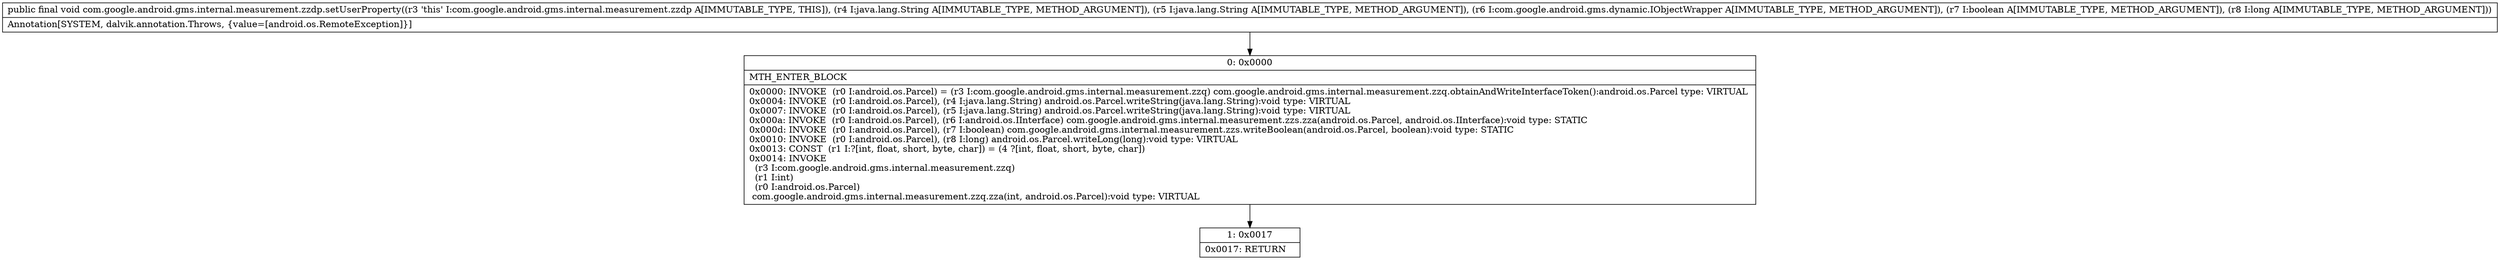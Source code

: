 digraph "CFG forcom.google.android.gms.internal.measurement.zzdp.setUserProperty(Ljava\/lang\/String;Ljava\/lang\/String;Lcom\/google\/android\/gms\/dynamic\/IObjectWrapper;ZJ)V" {
Node_0 [shape=record,label="{0\:\ 0x0000|MTH_ENTER_BLOCK\l|0x0000: INVOKE  (r0 I:android.os.Parcel) = (r3 I:com.google.android.gms.internal.measurement.zzq) com.google.android.gms.internal.measurement.zzq.obtainAndWriteInterfaceToken():android.os.Parcel type: VIRTUAL \l0x0004: INVOKE  (r0 I:android.os.Parcel), (r4 I:java.lang.String) android.os.Parcel.writeString(java.lang.String):void type: VIRTUAL \l0x0007: INVOKE  (r0 I:android.os.Parcel), (r5 I:java.lang.String) android.os.Parcel.writeString(java.lang.String):void type: VIRTUAL \l0x000a: INVOKE  (r0 I:android.os.Parcel), (r6 I:android.os.IInterface) com.google.android.gms.internal.measurement.zzs.zza(android.os.Parcel, android.os.IInterface):void type: STATIC \l0x000d: INVOKE  (r0 I:android.os.Parcel), (r7 I:boolean) com.google.android.gms.internal.measurement.zzs.writeBoolean(android.os.Parcel, boolean):void type: STATIC \l0x0010: INVOKE  (r0 I:android.os.Parcel), (r8 I:long) android.os.Parcel.writeLong(long):void type: VIRTUAL \l0x0013: CONST  (r1 I:?[int, float, short, byte, char]) = (4 ?[int, float, short, byte, char]) \l0x0014: INVOKE  \l  (r3 I:com.google.android.gms.internal.measurement.zzq)\l  (r1 I:int)\l  (r0 I:android.os.Parcel)\l com.google.android.gms.internal.measurement.zzq.zza(int, android.os.Parcel):void type: VIRTUAL \l}"];
Node_1 [shape=record,label="{1\:\ 0x0017|0x0017: RETURN   \l}"];
MethodNode[shape=record,label="{public final void com.google.android.gms.internal.measurement.zzdp.setUserProperty((r3 'this' I:com.google.android.gms.internal.measurement.zzdp A[IMMUTABLE_TYPE, THIS]), (r4 I:java.lang.String A[IMMUTABLE_TYPE, METHOD_ARGUMENT]), (r5 I:java.lang.String A[IMMUTABLE_TYPE, METHOD_ARGUMENT]), (r6 I:com.google.android.gms.dynamic.IObjectWrapper A[IMMUTABLE_TYPE, METHOD_ARGUMENT]), (r7 I:boolean A[IMMUTABLE_TYPE, METHOD_ARGUMENT]), (r8 I:long A[IMMUTABLE_TYPE, METHOD_ARGUMENT]))  | Annotation[SYSTEM, dalvik.annotation.Throws, \{value=[android.os.RemoteException]\}]\l}"];
MethodNode -> Node_0;
Node_0 -> Node_1;
}


